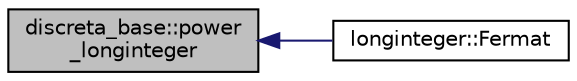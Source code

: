 digraph "discreta_base::power_longinteger"
{
  edge [fontname="Helvetica",fontsize="10",labelfontname="Helvetica",labelfontsize="10"];
  node [fontname="Helvetica",fontsize="10",shape=record];
  rankdir="LR";
  Node15035 [label="discreta_base::power\l_longinteger",height=0.2,width=0.4,color="black", fillcolor="grey75", style="filled", fontcolor="black"];
  Node15035 -> Node15036 [dir="back",color="midnightblue",fontsize="10",style="solid",fontname="Helvetica"];
  Node15036 [label="longinteger::Fermat",height=0.2,width=0.4,color="black", fillcolor="white", style="filled",URL="$d3/d71/classlonginteger.html#ae120eb593e762937a8f45ca3643ed49c"];
}
